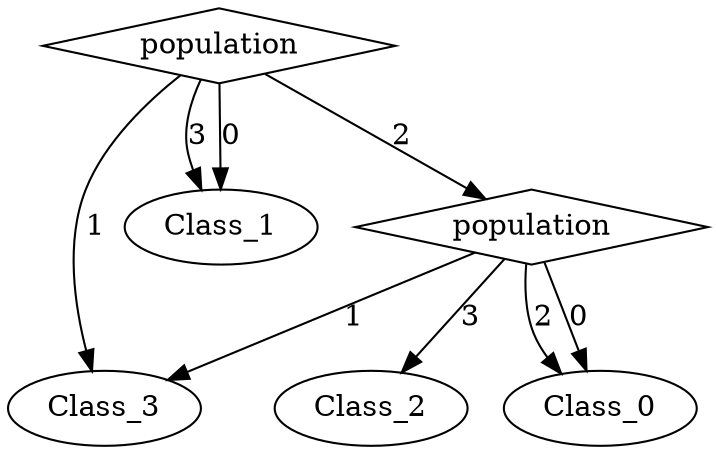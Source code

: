 digraph {
node [label=Class_2,style=""] Class_2
node [label=Class_0,style=""] Class_0
node [label=Class_3,style=""] Class_3
node [label=Class_0,style=""] Class_0
node [label=Class_1,style=""] Class_1
node [label=Class_3,style=""] Class_3
node [label=Class_1,style=""] Class_1
node [label=population,shape="diamond",style=""] 1
node [label=population,shape="diamond",style=""] 0

1 -> Class_2 [label="3"]
1 -> Class_0 [label="2"]
1 -> Class_3 [label="1"]
1 -> Class_0 [label="0"]
0 -> Class_1 [label="3"]
0 -> 1 [label="2"]
0 -> Class_3 [label="1"]
0 -> Class_1 [label="0"]
}